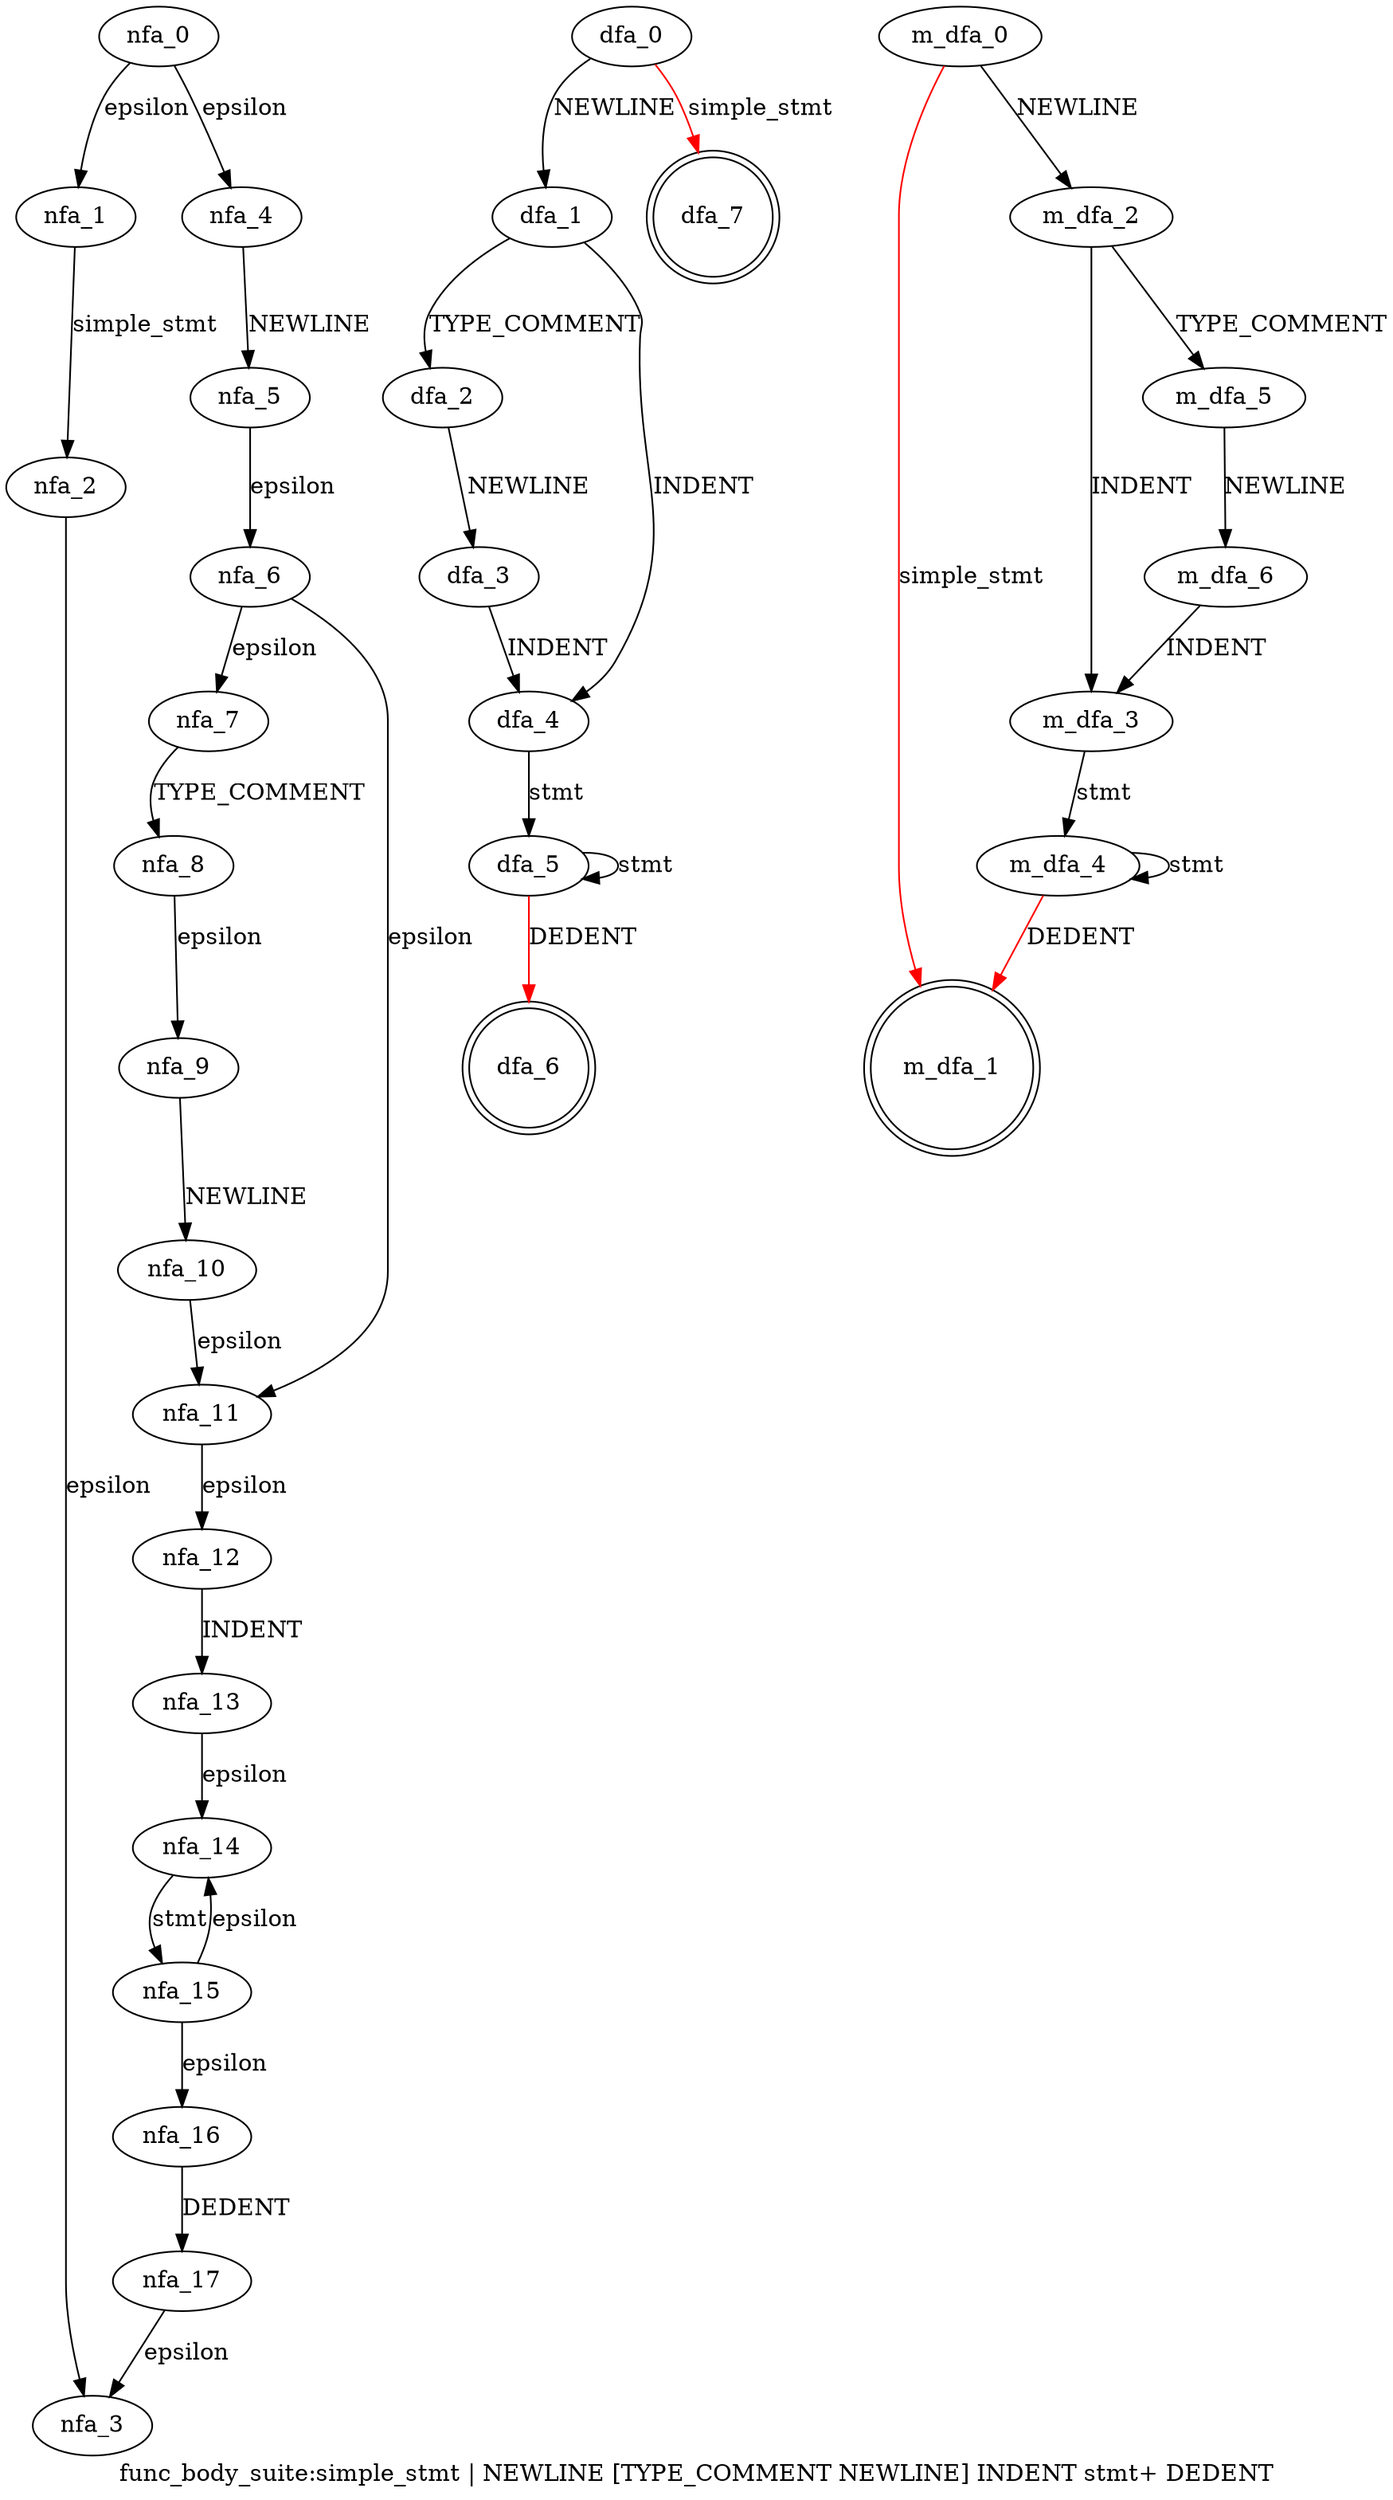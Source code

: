 digraph func_body_suite {
 graph[label="func_body_suite:simple_stmt | NEWLINE [TYPE_COMMENT NEWLINE] INDENT stmt+ DEDENT"]
 subgraph func_body_suite_nfa {
  nfa_0->nfa_1[label="epsilon"]
  nfa_1->nfa_2[label="simple_stmt"]
  nfa_2->nfa_3[label="epsilon"]
  nfa_0->nfa_4[label="epsilon"]
  nfa_4->nfa_5[label="NEWLINE"]
  nfa_5->nfa_6[label="epsilon"]
  nfa_6->nfa_7[label="epsilon"]
  nfa_7->nfa_8[label="TYPE_COMMENT"]
  nfa_8->nfa_9[label="epsilon"]
  nfa_9->nfa_10[label="NEWLINE"]
  nfa_10->nfa_11[label="epsilon"]
  nfa_11->nfa_12[label="epsilon"]
  nfa_12->nfa_13[label="INDENT"]
  nfa_13->nfa_14[label="epsilon"]
  nfa_14->nfa_15[label="stmt"]
  nfa_15->nfa_14[label="epsilon"]
  nfa_15->nfa_16[label="epsilon"]
  nfa_16->nfa_17[label="DEDENT"]
  nfa_17->nfa_3[label="epsilon"]
  nfa_6->nfa_11[label="epsilon"]
  }
 subgraph func_body_suite_dfa {
  dfa_0->dfa_1[label="NEWLINE"]
  dfa_1->dfa_2[label="TYPE_COMMENT"]
  dfa_2->dfa_3[label="NEWLINE"]
  dfa_3->dfa_4[label="INDENT"]
  dfa_4->dfa_5[label="stmt"]
  dfa_5->dfa_6[label="DEDENT",color=red]
  dfa_5->dfa_5[label="stmt"]
  dfa_1->dfa_4[label="INDENT"]
  dfa_0->dfa_7[label="simple_stmt",color=red]
  dfa_6[shape=doublecircle]
  dfa_7[shape=doublecircle]
  }
 subgraph func_body_suite_m_dfa {
  m_dfa_0->m_dfa_1[label="simple_stmt",color=red]
  m_dfa_0->m_dfa_2[label="NEWLINE"]
  m_dfa_2->m_dfa_3[label="INDENT"]
  m_dfa_3->m_dfa_4[label="stmt"]
  m_dfa_4->m_dfa_1[label="DEDENT",color=red]
  m_dfa_4->m_dfa_4[label="stmt"]
  m_dfa_2->m_dfa_5[label="TYPE_COMMENT"]
  m_dfa_5->m_dfa_6[label="NEWLINE"]
  m_dfa_6->m_dfa_3[label="INDENT"]
  m_dfa_1[shape=doublecircle]
  }
}
